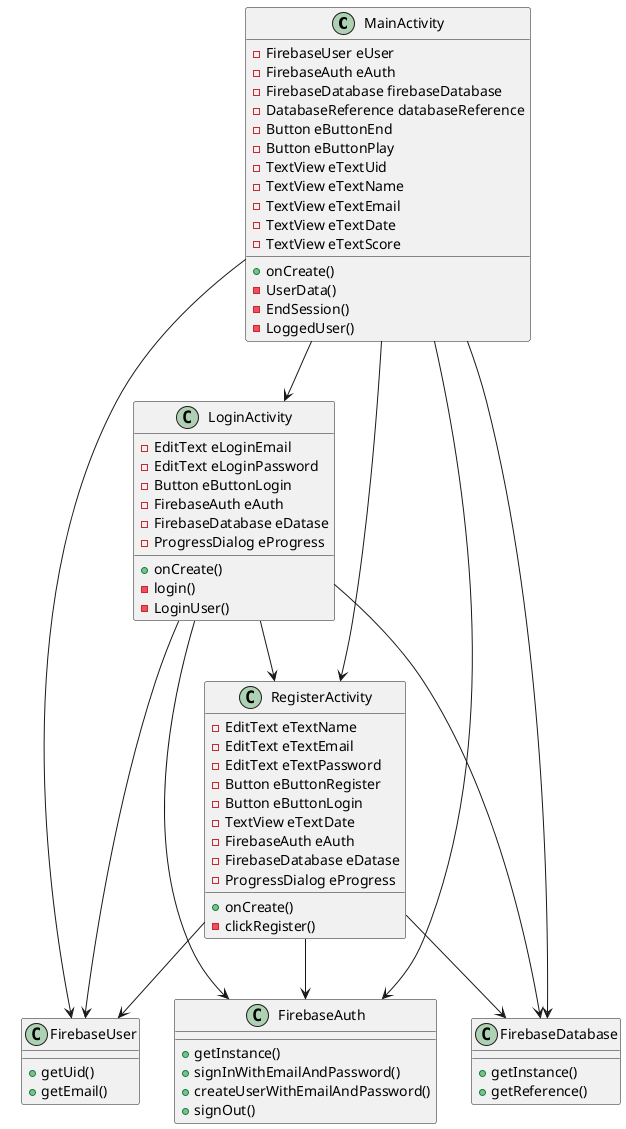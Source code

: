 @startuml Speak UML

' Clases principales
class MainActivity {
  - FirebaseUser eUser
  - FirebaseAuth eAuth
  - FirebaseDatabase firebaseDatabase
  - DatabaseReference databaseReference
  - Button eButtonEnd
  - Button eButtonPlay
  - TextView eTextUid
  - TextView eTextName
  - TextView eTextEmail
  - TextView eTextDate
  - TextView eTextScore
  + onCreate()
  - UserData()
  - EndSession()
  - LoggedUser()
}

class LoginActivity {
  - EditText eLoginEmail
  - EditText eLoginPassword
  - Button eButtonLogin
  - FirebaseAuth eAuth
  - FirebaseDatabase eDatase
  - ProgressDialog eProgress
  + onCreate()
  - login()
  - LoginUser()
}

class RegisterActivity {
  - EditText eTextName
  - EditText eTextEmail
  - EditText eTextPassword
  - Button eButtonRegister
  - Button eButtonLogin
  - TextView eTextDate
  - FirebaseAuth eAuth
  - FirebaseDatabase eDatase
  - ProgressDialog eProgress
  + onCreate()
  - clickRegister()
}

' Clases de Firebase
class FirebaseAuth {
  + getInstance()
  + signInWithEmailAndPassword()
  + createUserWithEmailAndPassword()
  + signOut()
}

class FirebaseDatabase {
  + getInstance()
  + getReference()
}

class FirebaseUser {
  + getUid()
  + getEmail()
}

' Relaciones
MainActivity --> FirebaseAuth
MainActivity --> FirebaseDatabase
MainActivity --> FirebaseUser

LoginActivity --> FirebaseAuth
LoginActivity --> FirebaseDatabase
LoginActivity --> FirebaseUser

RegisterActivity --> FirebaseAuth
RegisterActivity --> FirebaseDatabase
RegisterActivity --> FirebaseUser

MainActivity --> LoginActivity
MainActivity --> RegisterActivity
LoginActivity --> RegisterActivity

@enduml